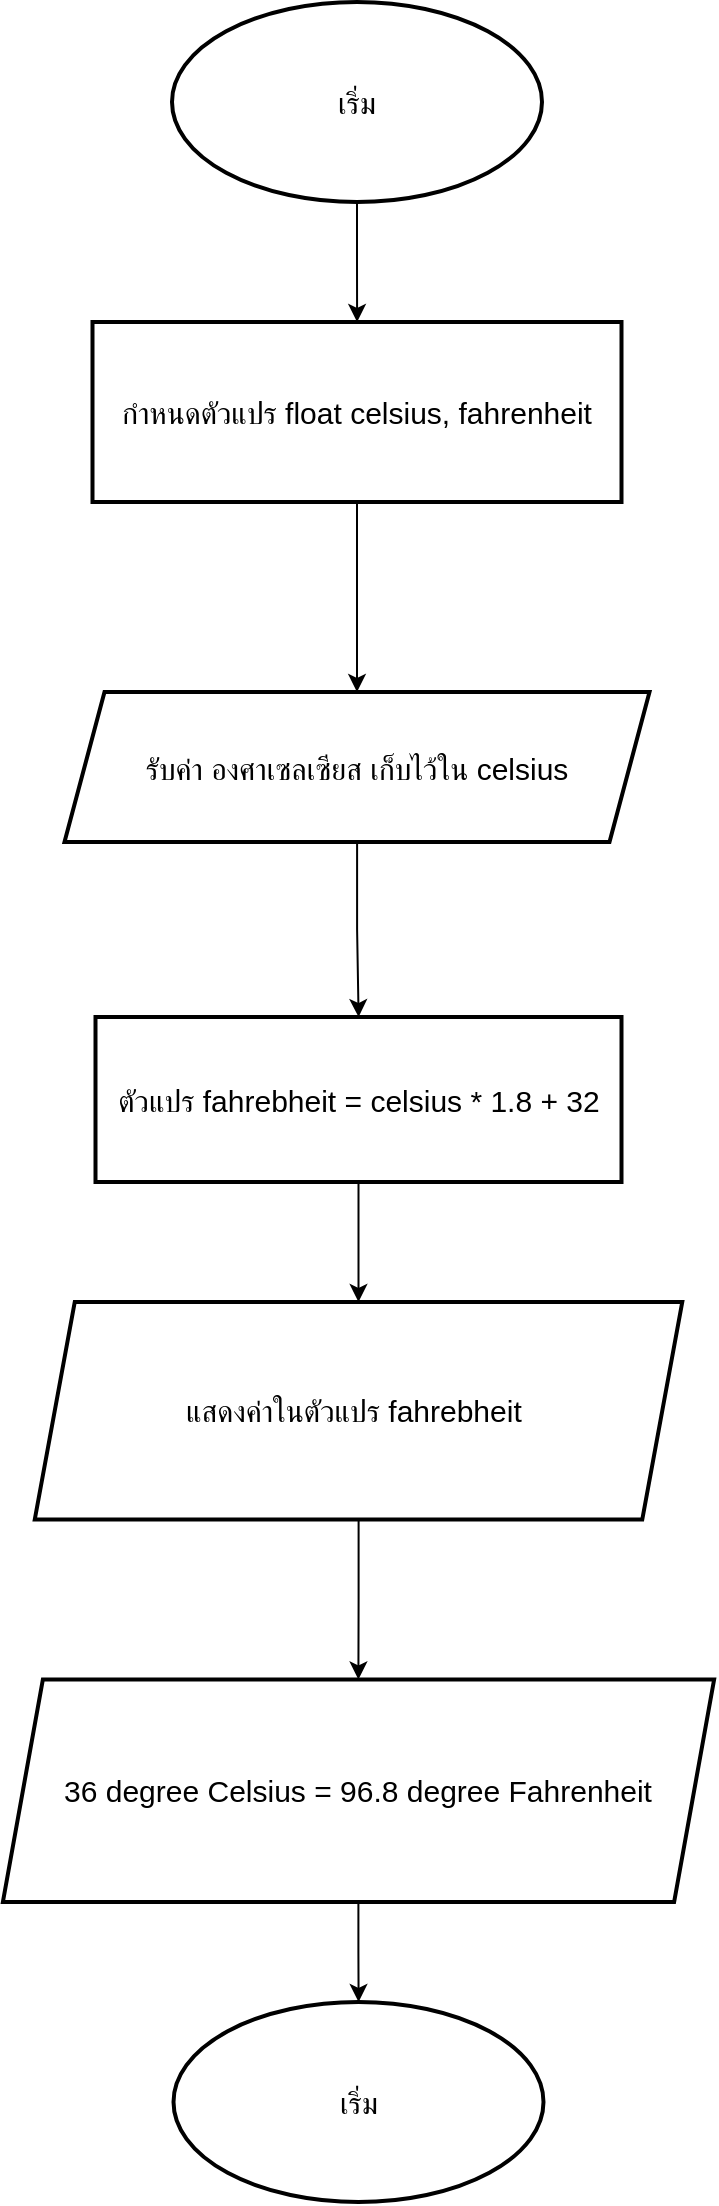 <mxfile version="25.0.2">
  <diagram name="Page-1" id="MjfRBXj7kjQFLWbhbwdf">
    <mxGraphModel dx="2503" dy="1142" grid="1" gridSize="10" guides="1" tooltips="1" connect="1" arrows="1" fold="1" page="1" pageScale="1" pageWidth="850" pageHeight="1100" math="0" shadow="0">
      <root>
        <mxCell id="0" />
        <mxCell id="1" parent="0" />
        <mxCell id="9YvEvzQ0dnaz_PwDM268-7" value="" style="edgeStyle=orthogonalEdgeStyle;rounded=0;orthogonalLoop=1;jettySize=auto;html=1;" edge="1" parent="1" source="9YvEvzQ0dnaz_PwDM268-1" target="9YvEvzQ0dnaz_PwDM268-6">
          <mxGeometry relative="1" as="geometry" />
        </mxCell>
        <mxCell id="9YvEvzQ0dnaz_PwDM268-1" value="&lt;font&gt;เริ่ม&lt;/font&gt;" style="strokeWidth=2;html=1;shape=mxgraph.flowchart.start_1;whiteSpace=wrap;fontSize=15;" vertex="1" parent="1">
          <mxGeometry x="333" y="50" width="185" height="100" as="geometry" />
        </mxCell>
        <mxCell id="9YvEvzQ0dnaz_PwDM268-11" value="" style="edgeStyle=orthogonalEdgeStyle;rounded=0;orthogonalLoop=1;jettySize=auto;html=1;" edge="1" parent="1" source="9YvEvzQ0dnaz_PwDM268-6" target="9YvEvzQ0dnaz_PwDM268-10">
          <mxGeometry relative="1" as="geometry" />
        </mxCell>
        <mxCell id="9YvEvzQ0dnaz_PwDM268-6" value="กำหนดตัวแปร float celsius, fahrenheit" style="whiteSpace=wrap;html=1;strokeWidth=2;fontSize=15;" vertex="1" parent="1">
          <mxGeometry x="293.25" y="210" width="264.5" height="90" as="geometry" />
        </mxCell>
        <mxCell id="9YvEvzQ0dnaz_PwDM268-13" value="" style="edgeStyle=orthogonalEdgeStyle;rounded=0;orthogonalLoop=1;jettySize=auto;html=1;" edge="1" parent="1" source="9YvEvzQ0dnaz_PwDM268-10" target="9YvEvzQ0dnaz_PwDM268-12">
          <mxGeometry relative="1" as="geometry" />
        </mxCell>
        <mxCell id="9YvEvzQ0dnaz_PwDM268-10" value="&lt;font&gt;รับค่า องศาเซลเซียส เก็บไว้ใน celsius&lt;/font&gt;" style="shape=parallelogram;perimeter=parallelogramPerimeter;whiteSpace=wrap;html=1;fixedSize=1;strokeWidth=2;fontSize=15;" vertex="1" parent="1">
          <mxGeometry x="279.25" y="395" width="292.5" height="75" as="geometry" />
        </mxCell>
        <mxCell id="9YvEvzQ0dnaz_PwDM268-15" value="" style="edgeStyle=orthogonalEdgeStyle;rounded=0;orthogonalLoop=1;jettySize=auto;html=1;" edge="1" parent="1" source="9YvEvzQ0dnaz_PwDM268-12" target="9YvEvzQ0dnaz_PwDM268-14">
          <mxGeometry relative="1" as="geometry" />
        </mxCell>
        <mxCell id="9YvEvzQ0dnaz_PwDM268-12" value="ตัวแปร fahrebheit = celsius * 1.8 + 32" style="whiteSpace=wrap;html=1;fontSize=15;strokeWidth=2;" vertex="1" parent="1">
          <mxGeometry x="294.75" y="557.5" width="263" height="82.5" as="geometry" />
        </mxCell>
        <mxCell id="9YvEvzQ0dnaz_PwDM268-17" value="" style="edgeStyle=orthogonalEdgeStyle;rounded=0;orthogonalLoop=1;jettySize=auto;html=1;" edge="1" parent="1" source="9YvEvzQ0dnaz_PwDM268-14" target="9YvEvzQ0dnaz_PwDM268-16">
          <mxGeometry relative="1" as="geometry" />
        </mxCell>
        <mxCell id="9YvEvzQ0dnaz_PwDM268-14" value="แสดงค่าในตัวแปร fahrebheit&amp;nbsp;" style="shape=parallelogram;perimeter=parallelogramPerimeter;whiteSpace=wrap;html=1;fixedSize=1;fontSize=15;strokeWidth=2;" vertex="1" parent="1">
          <mxGeometry x="264.38" y="700" width="323.75" height="108.75" as="geometry" />
        </mxCell>
        <mxCell id="9YvEvzQ0dnaz_PwDM268-19" value="" style="edgeStyle=orthogonalEdgeStyle;rounded=0;orthogonalLoop=1;jettySize=auto;html=1;" edge="1" parent="1" source="9YvEvzQ0dnaz_PwDM268-16" target="9YvEvzQ0dnaz_PwDM268-18">
          <mxGeometry relative="1" as="geometry" />
        </mxCell>
        <mxCell id="9YvEvzQ0dnaz_PwDM268-16" value="36 degree Celsius = 96.8 degree Fahrenheit" style="shape=parallelogram;perimeter=parallelogramPerimeter;whiteSpace=wrap;html=1;fixedSize=1;fontSize=15;strokeWidth=2;" vertex="1" parent="1">
          <mxGeometry x="248.44" y="888.75" width="355.62" height="111.25" as="geometry" />
        </mxCell>
        <mxCell id="9YvEvzQ0dnaz_PwDM268-18" value="&lt;font&gt;เริ่ม&lt;/font&gt;" style="strokeWidth=2;html=1;shape=mxgraph.flowchart.start_1;whiteSpace=wrap;fontSize=15;" vertex="1" parent="1">
          <mxGeometry x="333.75" y="1050" width="185" height="100" as="geometry" />
        </mxCell>
      </root>
    </mxGraphModel>
  </diagram>
</mxfile>
